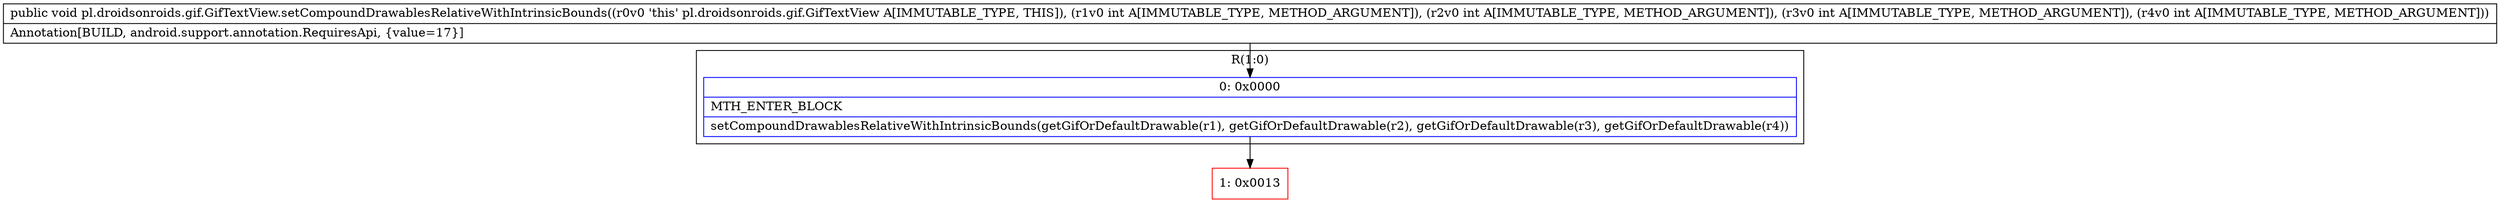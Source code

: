digraph "CFG forpl.droidsonroids.gif.GifTextView.setCompoundDrawablesRelativeWithIntrinsicBounds(IIII)V" {
subgraph cluster_Region_1351323836 {
label = "R(1:0)";
node [shape=record,color=blue];
Node_0 [shape=record,label="{0\:\ 0x0000|MTH_ENTER_BLOCK\l|setCompoundDrawablesRelativeWithIntrinsicBounds(getGifOrDefaultDrawable(r1), getGifOrDefaultDrawable(r2), getGifOrDefaultDrawable(r3), getGifOrDefaultDrawable(r4))\l}"];
}
Node_1 [shape=record,color=red,label="{1\:\ 0x0013}"];
MethodNode[shape=record,label="{public void pl.droidsonroids.gif.GifTextView.setCompoundDrawablesRelativeWithIntrinsicBounds((r0v0 'this' pl.droidsonroids.gif.GifTextView A[IMMUTABLE_TYPE, THIS]), (r1v0 int A[IMMUTABLE_TYPE, METHOD_ARGUMENT]), (r2v0 int A[IMMUTABLE_TYPE, METHOD_ARGUMENT]), (r3v0 int A[IMMUTABLE_TYPE, METHOD_ARGUMENT]), (r4v0 int A[IMMUTABLE_TYPE, METHOD_ARGUMENT]))  | Annotation[BUILD, android.support.annotation.RequiresApi, \{value=17\}]\l}"];
MethodNode -> Node_0;
Node_0 -> Node_1;
}

